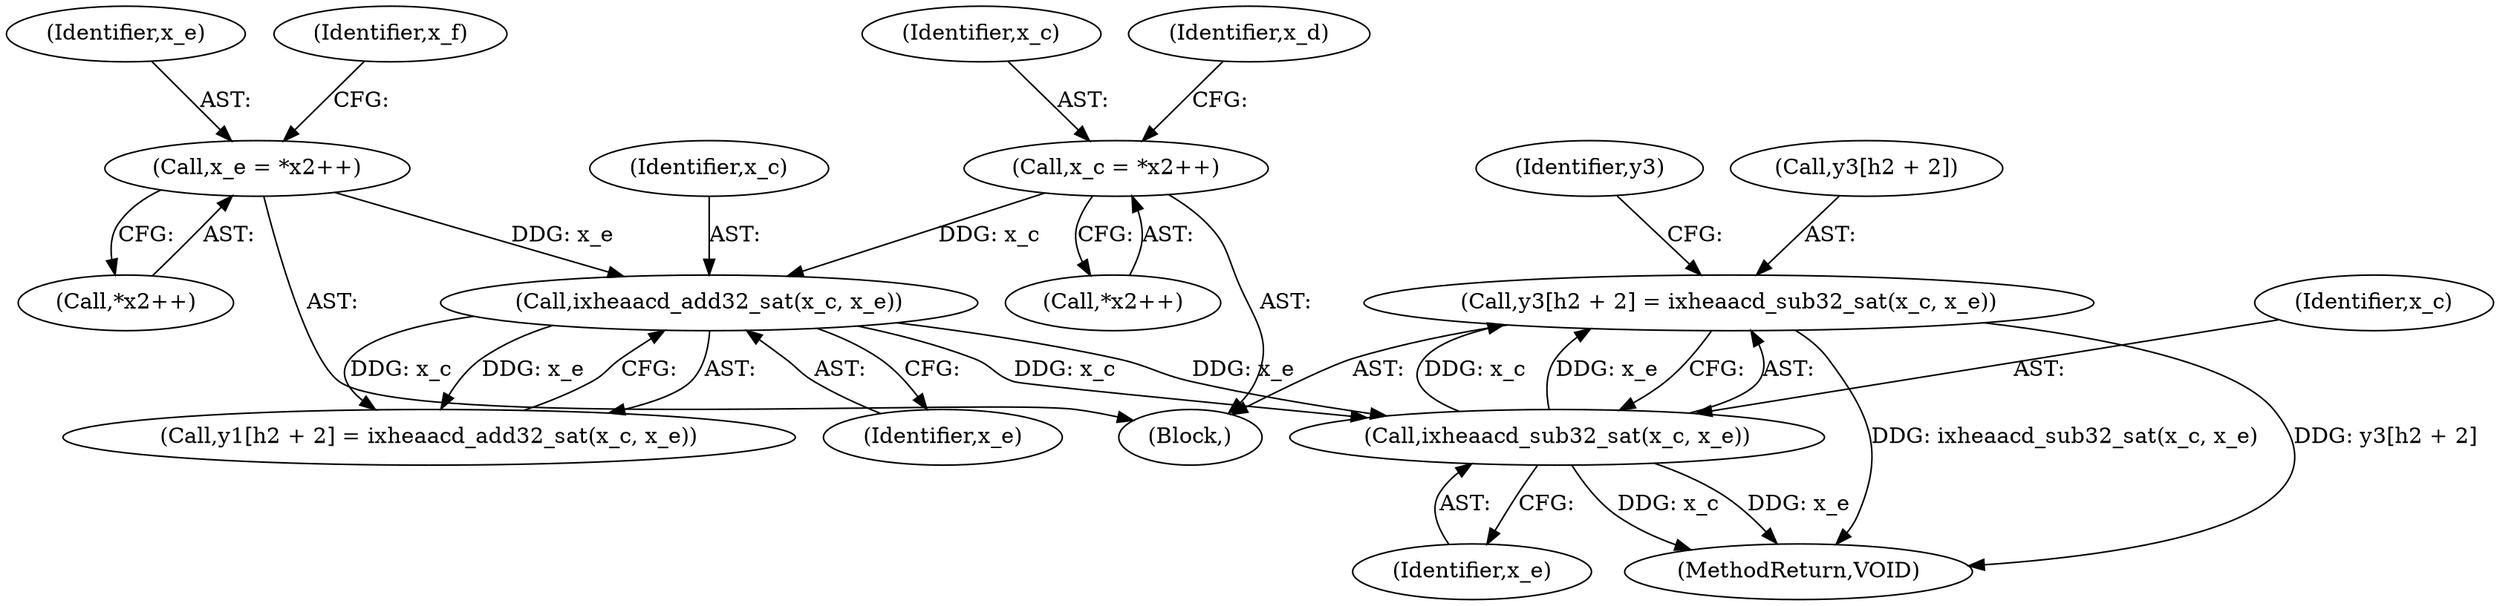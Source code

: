 digraph "0_Android_04e8cd58f075bec5892e369c8deebca9c67e855c@array" {
"1000409" [label="(Call,y3[h2 + 2] = ixheaacd_sub32_sat(x_c, x_e))"];
"1000415" [label="(Call,ixheaacd_sub32_sat(x_c, x_e))"];
"1000379" [label="(Call,ixheaacd_add32_sat(x_c, x_e))"];
"1000335" [label="(Call,x_c = *x2++)"];
"1000345" [label="(Call,x_e = *x2++)"];
"1000203" [label="(Block,)"];
"1000337" [label="(Call,*x2++)"];
"1000381" [label="(Identifier,x_e)"];
"1000336" [label="(Identifier,x_c)"];
"1000346" [label="(Identifier,x_e)"];
"1000410" [label="(Call,y3[h2 + 2])"];
"1000373" [label="(Call,y1[h2 + 2] = ixheaacd_add32_sat(x_c, x_e))"];
"1000380" [label="(Identifier,x_c)"];
"1000409" [label="(Call,y3[h2 + 2] = ixheaacd_sub32_sat(x_c, x_e))"];
"1000441" [label="(MethodReturn,VOID)"];
"1000335" [label="(Call,x_c = *x2++)"];
"1000351" [label="(Identifier,x_f)"];
"1000345" [label="(Call,x_e = *x2++)"];
"1000417" [label="(Identifier,x_e)"];
"1000416" [label="(Identifier,x_c)"];
"1000341" [label="(Identifier,x_d)"];
"1000347" [label="(Call,*x2++)"];
"1000379" [label="(Call,ixheaacd_add32_sat(x_c, x_e))"];
"1000415" [label="(Call,ixheaacd_sub32_sat(x_c, x_e))"];
"1000420" [label="(Identifier,y3)"];
"1000409" -> "1000203"  [label="AST: "];
"1000409" -> "1000415"  [label="CFG: "];
"1000410" -> "1000409"  [label="AST: "];
"1000415" -> "1000409"  [label="AST: "];
"1000420" -> "1000409"  [label="CFG: "];
"1000409" -> "1000441"  [label="DDG: y3[h2 + 2]"];
"1000409" -> "1000441"  [label="DDG: ixheaacd_sub32_sat(x_c, x_e)"];
"1000415" -> "1000409"  [label="DDG: x_c"];
"1000415" -> "1000409"  [label="DDG: x_e"];
"1000415" -> "1000417"  [label="CFG: "];
"1000416" -> "1000415"  [label="AST: "];
"1000417" -> "1000415"  [label="AST: "];
"1000415" -> "1000441"  [label="DDG: x_c"];
"1000415" -> "1000441"  [label="DDG: x_e"];
"1000379" -> "1000415"  [label="DDG: x_c"];
"1000379" -> "1000415"  [label="DDG: x_e"];
"1000379" -> "1000373"  [label="AST: "];
"1000379" -> "1000381"  [label="CFG: "];
"1000380" -> "1000379"  [label="AST: "];
"1000381" -> "1000379"  [label="AST: "];
"1000373" -> "1000379"  [label="CFG: "];
"1000379" -> "1000373"  [label="DDG: x_c"];
"1000379" -> "1000373"  [label="DDG: x_e"];
"1000335" -> "1000379"  [label="DDG: x_c"];
"1000345" -> "1000379"  [label="DDG: x_e"];
"1000335" -> "1000203"  [label="AST: "];
"1000335" -> "1000337"  [label="CFG: "];
"1000336" -> "1000335"  [label="AST: "];
"1000337" -> "1000335"  [label="AST: "];
"1000341" -> "1000335"  [label="CFG: "];
"1000345" -> "1000203"  [label="AST: "];
"1000345" -> "1000347"  [label="CFG: "];
"1000346" -> "1000345"  [label="AST: "];
"1000347" -> "1000345"  [label="AST: "];
"1000351" -> "1000345"  [label="CFG: "];
}
